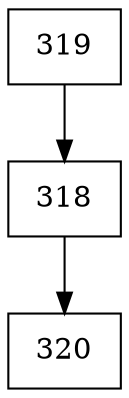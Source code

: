 digraph G {
  node [shape=record];
  node0 [label="{319}"];
  node0 -> node1;
  node1 [label="{318}"];
  node1 -> node2;
  node2 [label="{320}"];
}
